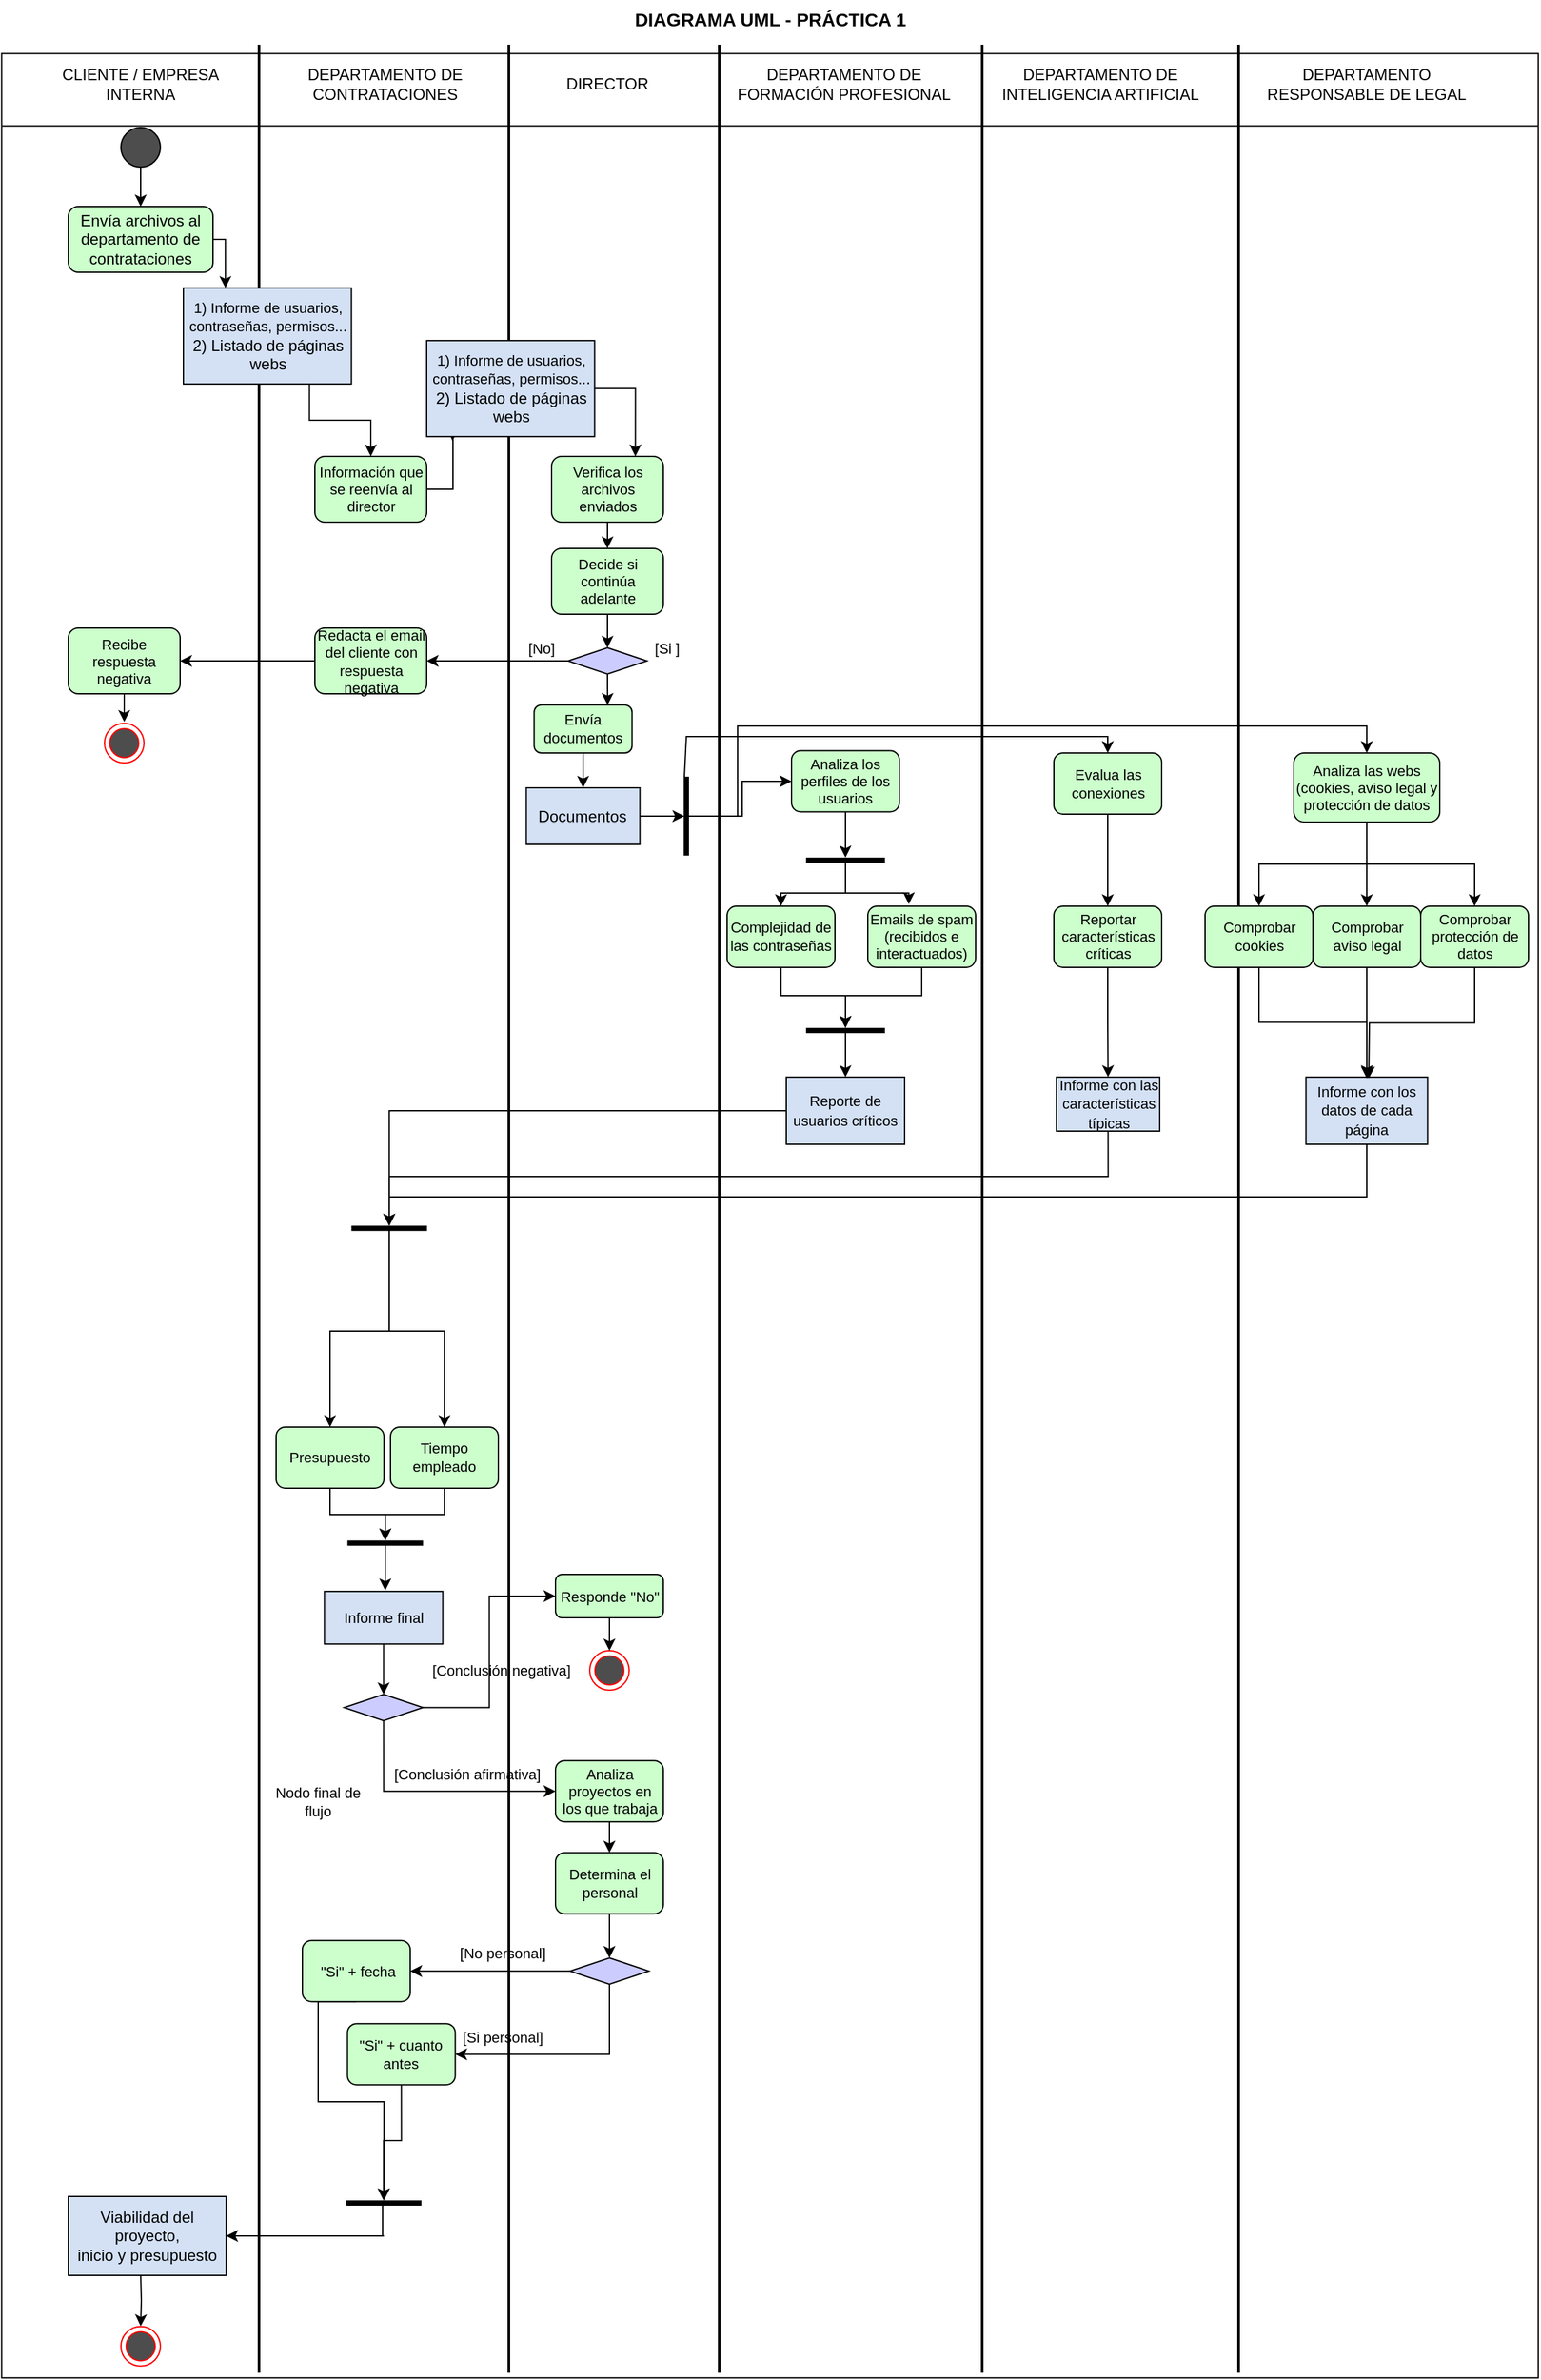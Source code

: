 <mxfile version="16.6.4" type="device"><diagram id="xb6UGfidG5bnT8unukhz" name="Página-1"><mxGraphModel dx="1438" dy="736" grid="1" gridSize="10" guides="1" tooltips="1" connect="1" arrows="1" fold="1" page="1" pageScale="1" pageWidth="1169" pageHeight="827" math="0" shadow="0"><root><mxCell id="0"/><mxCell id="1" parent="0"/><mxCell id="LNrgfIDkdeKthuRAHoN1-2" value="" style="swimlane;horizontal=0;rotation=90;startSize=55;" parent="1" vertex="1"><mxGeometry x="-299" y="360" width="1767.16" height="1168.62" as="geometry"><mxRectangle x="1115" y="85.0" width="50" height="40" as="alternateBounds"/></mxGeometry></mxCell><mxCell id="LNrgfIDkdeKthuRAHoN1-3" value="CLIENTE / EMPRESA INTERNA" style="text;html=1;strokeColor=none;fillColor=none;align=center;verticalAlign=middle;whiteSpace=wrap;rounded=0;" parent="LNrgfIDkdeKthuRAHoN1-2" vertex="1"><mxGeometry x="335" y="-291.37" width="140" height="30" as="geometry"/></mxCell><mxCell id="LNrgfIDkdeKthuRAHoN1-4" value="DIRECTOR" style="text;html=1;strokeColor=none;fillColor=none;align=center;verticalAlign=middle;whiteSpace=wrap;rounded=0;" parent="LNrgfIDkdeKthuRAHoN1-2" vertex="1"><mxGeometry x="730" y="-291.37" width="60" height="30" as="geometry"/></mxCell><mxCell id="LNrgfIDkdeKthuRAHoN1-5" value="DEPARTAMENTO DE CONTRATACIONES" style="text;html=1;strokeColor=none;fillColor=none;align=center;verticalAlign=middle;whiteSpace=wrap;rounded=0;" parent="LNrgfIDkdeKthuRAHoN1-2" vertex="1"><mxGeometry x="521" y="-291.37" width="140" height="30" as="geometry"/></mxCell><mxCell id="LNrgfIDkdeKthuRAHoN1-6" value="DEPARTAMENTO DE FORMACIÓN PROFESIONAL" style="text;html=1;strokeColor=none;fillColor=none;align=center;verticalAlign=middle;whiteSpace=wrap;rounded=0;" parent="LNrgfIDkdeKthuRAHoN1-2" vertex="1"><mxGeometry x="850" y="-291.37" width="180" height="30" as="geometry"/></mxCell><mxCell id="LNrgfIDkdeKthuRAHoN1-7" value="DEPARTAMENTO RESPONSABLE DE LEGAL" style="text;html=1;strokeColor=none;fillColor=none;align=center;verticalAlign=middle;whiteSpace=wrap;rounded=0;" parent="LNrgfIDkdeKthuRAHoN1-2" vertex="1"><mxGeometry x="1260" y="-291.37" width="155" height="30" as="geometry"/></mxCell><mxCell id="LNrgfIDkdeKthuRAHoN1-9" value="DEPARTAMENTO DE INTELIGENCIA ARTIFICIAL" style="text;html=1;strokeColor=none;fillColor=none;align=center;verticalAlign=middle;whiteSpace=wrap;rounded=0;" parent="LNrgfIDkdeKthuRAHoN1-2" vertex="1"><mxGeometry x="1050" y="-291.37" width="170" height="30" as="geometry"/></mxCell><mxCell id="LNrgfIDkdeKthuRAHoN1-11" value="" style="line;strokeWidth=2;direction=south;html=1;fontSize=14;" parent="LNrgfIDkdeKthuRAHoN1-2" vertex="1"><mxGeometry x="490" y="-306" width="10" height="1770" as="geometry"/></mxCell><mxCell id="LNrgfIDkdeKthuRAHoN1-12" value="" style="line;strokeWidth=2;direction=south;html=1;fontSize=14;" parent="LNrgfIDkdeKthuRAHoN1-2" vertex="1"><mxGeometry x="680" y="-306" width="10" height="1770" as="geometry"/></mxCell><mxCell id="LNrgfIDkdeKthuRAHoN1-13" value="" style="line;strokeWidth=2;direction=south;html=1;fontSize=14;" parent="LNrgfIDkdeKthuRAHoN1-2" vertex="1"><mxGeometry x="840" y="-306" width="10" height="1770" as="geometry"/></mxCell><mxCell id="LNrgfIDkdeKthuRAHoN1-24" value="" style="line;strokeWidth=2;direction=south;html=1;fontSize=14;" parent="LNrgfIDkdeKthuRAHoN1-2" vertex="1"><mxGeometry x="1040" y="-306" width="10" height="1770" as="geometry"/></mxCell><mxCell id="LNrgfIDkdeKthuRAHoN1-25" value="" style="line;strokeWidth=2;direction=south;html=1;fontSize=14;" parent="LNrgfIDkdeKthuRAHoN1-2" vertex="1"><mxGeometry x="1235" y="-306" width="10" height="1770" as="geometry"/></mxCell><mxCell id="LNrgfIDkdeKthuRAHoN1-30" style="edgeStyle=orthogonalEdgeStyle;rounded=0;orthogonalLoop=1;jettySize=auto;html=1;exitX=0.5;exitY=1;exitDx=0;exitDy=0;exitPerimeter=0;entryX=0.5;entryY=0;entryDx=0;entryDy=0;fontSize=12;" parent="LNrgfIDkdeKthuRAHoN1-2" source="LNrgfIDkdeKthuRAHoN1-26" target="LNrgfIDkdeKthuRAHoN1-29" edge="1"><mxGeometry relative="1" as="geometry"/></mxCell><mxCell id="LNrgfIDkdeKthuRAHoN1-26" value="" style="points=[[0.145,0.145,0],[0.5,0,0],[0.855,0.145,0],[1,0.5,0],[0.855,0.855,0],[0.5,1,0],[0.145,0.855,0],[0,0.5,0]];shape=mxgraph.bpmn.event;html=1;verticalLabelPosition=bottom;labelBackgroundColor=#ffffff;verticalAlign=top;align=center;perimeter=ellipsePerimeter;outlineConnect=0;aspect=fixed;outline=standard;symbol=general;fontSize=14;fillColor=#4D4D4D;" parent="LNrgfIDkdeKthuRAHoN1-2" vertex="1"><mxGeometry x="390" y="-243" width="30" height="30" as="geometry"/></mxCell><mxCell id="QcjA6_4MLbHQYwbwx0aK-9" style="edgeStyle=orthogonalEdgeStyle;rounded=0;orthogonalLoop=1;jettySize=auto;html=1;exitX=1;exitY=0.5;exitDx=0;exitDy=0;entryX=0.25;entryY=0;entryDx=0;entryDy=0;" parent="LNrgfIDkdeKthuRAHoN1-2" source="LNrgfIDkdeKthuRAHoN1-29" target="QcjA6_4MLbHQYwbwx0aK-8" edge="1"><mxGeometry relative="1" as="geometry"/></mxCell><mxCell id="LNrgfIDkdeKthuRAHoN1-29" value="Envía archivos al departamento de contrataciones" style="rounded=1;whiteSpace=wrap;html=1;fontSize=12;fillColor=#CCFFCC;" parent="LNrgfIDkdeKthuRAHoN1-2" vertex="1"><mxGeometry x="350" y="-183" width="110" height="50" as="geometry"/></mxCell><mxCell id="QcjA6_4MLbHQYwbwx0aK-13" style="edgeStyle=orthogonalEdgeStyle;rounded=0;orthogonalLoop=1;jettySize=auto;html=1;exitX=1;exitY=0.5;exitDx=0;exitDy=0;entryX=0.153;entryY=1.045;entryDx=0;entryDy=0;entryPerimeter=0;" parent="LNrgfIDkdeKthuRAHoN1-2" source="LNrgfIDkdeKthuRAHoN1-41" target="QcjA6_4MLbHQYwbwx0aK-12" edge="1"><mxGeometry relative="1" as="geometry"/></mxCell><mxCell id="LNrgfIDkdeKthuRAHoN1-41" value="Información que se reenvía al director" style="rounded=1;whiteSpace=wrap;html=1;fontSize=11;fillColor=#CCFFCC;" parent="LNrgfIDkdeKthuRAHoN1-2" vertex="1"><mxGeometry x="537.5" y="7" width="85" height="50" as="geometry"/></mxCell><mxCell id="LNrgfIDkdeKthuRAHoN1-46" style="edgeStyle=orthogonalEdgeStyle;rounded=0;orthogonalLoop=1;jettySize=auto;html=1;exitX=0.5;exitY=1;exitDx=0;exitDy=0;entryX=0.5;entryY=0;entryDx=0;entryDy=0;fontSize=11;" parent="LNrgfIDkdeKthuRAHoN1-2" source="LNrgfIDkdeKthuRAHoN1-43" target="LNrgfIDkdeKthuRAHoN1-44" edge="1"><mxGeometry relative="1" as="geometry"/></mxCell><mxCell id="LNrgfIDkdeKthuRAHoN1-43" value="Verifica los archivos enviados" style="rounded=1;whiteSpace=wrap;html=1;fontSize=11;fillColor=#CCFFCC;" parent="LNrgfIDkdeKthuRAHoN1-2" vertex="1"><mxGeometry x="717.5" y="7" width="85" height="50" as="geometry"/></mxCell><mxCell id="LNrgfIDkdeKthuRAHoN1-48" style="edgeStyle=orthogonalEdgeStyle;rounded=0;orthogonalLoop=1;jettySize=auto;html=1;exitX=0.5;exitY=1;exitDx=0;exitDy=0;entryX=0.5;entryY=0;entryDx=0;entryDy=0;fontSize=11;" parent="LNrgfIDkdeKthuRAHoN1-2" source="LNrgfIDkdeKthuRAHoN1-44" target="LNrgfIDkdeKthuRAHoN1-47" edge="1"><mxGeometry relative="1" as="geometry"/></mxCell><mxCell id="LNrgfIDkdeKthuRAHoN1-44" value="Decide si continúa adelante" style="rounded=1;whiteSpace=wrap;html=1;fontSize=11;fillColor=#CCFFCC;" parent="LNrgfIDkdeKthuRAHoN1-2" vertex="1"><mxGeometry x="717.5" y="77" width="85" height="50" as="geometry"/></mxCell><mxCell id="LNrgfIDkdeKthuRAHoN1-50" style="edgeStyle=orthogonalEdgeStyle;rounded=0;orthogonalLoop=1;jettySize=auto;html=1;exitX=0;exitY=0.5;exitDx=0;exitDy=0;entryX=1;entryY=0.5;entryDx=0;entryDy=0;fontSize=11;" parent="LNrgfIDkdeKthuRAHoN1-2" source="LNrgfIDkdeKthuRAHoN1-47" target="LNrgfIDkdeKthuRAHoN1-49" edge="1"><mxGeometry relative="1" as="geometry"/></mxCell><mxCell id="QcjA6_4MLbHQYwbwx0aK-32" style="edgeStyle=orthogonalEdgeStyle;rounded=0;orthogonalLoop=1;jettySize=auto;html=1;exitX=0.5;exitY=1;exitDx=0;exitDy=0;entryX=0.75;entryY=0;entryDx=0;entryDy=0;" parent="LNrgfIDkdeKthuRAHoN1-2" source="LNrgfIDkdeKthuRAHoN1-47" target="LNrgfIDkdeKthuRAHoN1-55" edge="1"><mxGeometry relative="1" as="geometry"/></mxCell><mxCell id="LNrgfIDkdeKthuRAHoN1-47" value="" style="rhombus;whiteSpace=wrap;html=1;fontSize=11;fillColor=#CCCCFF;" parent="LNrgfIDkdeKthuRAHoN1-2" vertex="1"><mxGeometry x="730" y="152.5" width="60" height="20" as="geometry"/></mxCell><mxCell id="QcjA6_4MLbHQYwbwx0aK-2" style="edgeStyle=orthogonalEdgeStyle;rounded=0;orthogonalLoop=1;jettySize=auto;html=1;exitX=0;exitY=0.5;exitDx=0;exitDy=0;entryX=1;entryY=0.5;entryDx=0;entryDy=0;" parent="LNrgfIDkdeKthuRAHoN1-2" source="LNrgfIDkdeKthuRAHoN1-49" target="QcjA6_4MLbHQYwbwx0aK-1" edge="1"><mxGeometry relative="1" as="geometry"/></mxCell><mxCell id="LNrgfIDkdeKthuRAHoN1-49" value="Redacta el email del cliente con respuesta negativa" style="rounded=1;whiteSpace=wrap;html=1;fontSize=11;fillColor=#CCFFCC;" parent="LNrgfIDkdeKthuRAHoN1-2" vertex="1"><mxGeometry x="537.5" y="137.5" width="85" height="50" as="geometry"/></mxCell><mxCell id="LNrgfIDkdeKthuRAHoN1-51" value="[No]" style="text;html=1;strokeColor=none;fillColor=none;align=center;verticalAlign=middle;whiteSpace=wrap;rounded=0;fontSize=11;" parent="LNrgfIDkdeKthuRAHoN1-2" vertex="1"><mxGeometry x="680" y="137.5" width="60" height="30" as="geometry"/></mxCell><mxCell id="QcjA6_4MLbHQYwbwx0aK-17" style="edgeStyle=orthogonalEdgeStyle;rounded=0;orthogonalLoop=1;jettySize=auto;html=1;exitX=0.5;exitY=1;exitDx=0;exitDy=0;entryX=0.5;entryY=0;entryDx=0;entryDy=0;" parent="LNrgfIDkdeKthuRAHoN1-2" source="LNrgfIDkdeKthuRAHoN1-55" target="QcjA6_4MLbHQYwbwx0aK-15" edge="1"><mxGeometry relative="1" as="geometry"/></mxCell><mxCell id="LNrgfIDkdeKthuRAHoN1-55" value="Envía documentos" style="rounded=1;whiteSpace=wrap;html=1;fontSize=11;fillColor=#CCFFCC;" parent="LNrgfIDkdeKthuRAHoN1-2" vertex="1"><mxGeometry x="704.22" y="196" width="74.5" height="36.5" as="geometry"/></mxCell><mxCell id="LNrgfIDkdeKthuRAHoN1-57" value="[Si ]" style="text;html=1;align=center;verticalAlign=middle;resizable=0;points=[];autosize=1;strokeColor=none;fillColor=none;fontSize=11;" parent="LNrgfIDkdeKthuRAHoN1-2" vertex="1"><mxGeometry x="790" y="142.5" width="30" height="20" as="geometry"/></mxCell><mxCell id="QcjA6_4MLbHQYwbwx0aK-34" style="edgeStyle=orthogonalEdgeStyle;rounded=0;orthogonalLoop=1;jettySize=auto;html=1;entryX=0;entryY=0.5;entryDx=0;entryDy=0;" parent="LNrgfIDkdeKthuRAHoN1-2" source="LNrgfIDkdeKthuRAHoN1-58" target="LNrgfIDkdeKthuRAHoN1-60" edge="1"><mxGeometry relative="1" as="geometry"/></mxCell><mxCell id="QcjA6_4MLbHQYwbwx0aK-35" style="edgeStyle=elbowEdgeStyle;rounded=0;orthogonalLoop=1;jettySize=auto;html=1;entryX=0.5;entryY=0;entryDx=0;entryDy=0;" parent="LNrgfIDkdeKthuRAHoN1-2" source="LNrgfIDkdeKthuRAHoN1-58" target="LNrgfIDkdeKthuRAHoN1-83" edge="1"><mxGeometry relative="1" as="geometry"><Array as="points"><mxPoint x="1019" y="220"/><mxPoint x="859" y="250"/></Array></mxGeometry></mxCell><mxCell id="QcjA6_4MLbHQYwbwx0aK-36" style="edgeStyle=orthogonalEdgeStyle;rounded=0;orthogonalLoop=1;jettySize=auto;html=1;entryX=0.5;entryY=0;entryDx=0;entryDy=0;" parent="LNrgfIDkdeKthuRAHoN1-2" source="LNrgfIDkdeKthuRAHoN1-58" target="LNrgfIDkdeKthuRAHoN1-76" edge="1"><mxGeometry relative="1" as="geometry"><Array as="points"><mxPoint x="859" y="280"/><mxPoint x="859" y="212"/><mxPoint x="1338" y="212"/></Array></mxGeometry></mxCell><mxCell id="LNrgfIDkdeKthuRAHoN1-58" value="" style="line;strokeWidth=4;html=1;perimeter=backbonePerimeter;points=[];outlineConnect=0;fontSize=12;fillColor=#CCFFCC;rotation=90;" parent="LNrgfIDkdeKthuRAHoN1-2" vertex="1"><mxGeometry x="790" y="275.5" width="60" height="10" as="geometry"/></mxCell><mxCell id="LNrgfIDkdeKthuRAHoN1-63" style="edgeStyle=orthogonalEdgeStyle;rounded=0;orthogonalLoop=1;jettySize=auto;html=1;exitX=0.5;exitY=1;exitDx=0;exitDy=0;fontSize=11;" parent="LNrgfIDkdeKthuRAHoN1-2" source="LNrgfIDkdeKthuRAHoN1-60" target="LNrgfIDkdeKthuRAHoN1-62" edge="1"><mxGeometry relative="1" as="geometry"/></mxCell><mxCell id="LNrgfIDkdeKthuRAHoN1-60" value="Analiza los perfiles de los usuarios" style="rounded=1;whiteSpace=wrap;html=1;fontSize=11;fillColor=#CCFFCC;" parent="LNrgfIDkdeKthuRAHoN1-2" vertex="1"><mxGeometry x="900" y="230.75" width="82" height="46.5" as="geometry"/></mxCell><mxCell id="LNrgfIDkdeKthuRAHoN1-67" style="edgeStyle=orthogonalEdgeStyle;rounded=0;orthogonalLoop=1;jettySize=auto;html=1;entryX=0.5;entryY=0;entryDx=0;entryDy=0;fontSize=11;" parent="LNrgfIDkdeKthuRAHoN1-2" source="LNrgfIDkdeKthuRAHoN1-62" target="LNrgfIDkdeKthuRAHoN1-66" edge="1"><mxGeometry relative="1" as="geometry"/></mxCell><mxCell id="LNrgfIDkdeKthuRAHoN1-69" style="edgeStyle=orthogonalEdgeStyle;rounded=0;orthogonalLoop=1;jettySize=auto;html=1;entryX=0.38;entryY=-0.034;entryDx=0;entryDy=0;entryPerimeter=0;fontSize=11;" parent="LNrgfIDkdeKthuRAHoN1-2" source="LNrgfIDkdeKthuRAHoN1-62" target="LNrgfIDkdeKthuRAHoN1-65" edge="1"><mxGeometry relative="1" as="geometry"/></mxCell><mxCell id="LNrgfIDkdeKthuRAHoN1-62" value="" style="line;strokeWidth=4;html=1;perimeter=backbonePerimeter;points=[];outlineConnect=0;fontSize=12;fillColor=#CCFFCC;" parent="LNrgfIDkdeKthuRAHoN1-2" vertex="1"><mxGeometry x="911" y="309" width="60" height="10" as="geometry"/></mxCell><mxCell id="LNrgfIDkdeKthuRAHoN1-71" style="edgeStyle=orthogonalEdgeStyle;rounded=0;orthogonalLoop=1;jettySize=auto;html=1;exitX=0.5;exitY=1;exitDx=0;exitDy=0;fontSize=11;" parent="LNrgfIDkdeKthuRAHoN1-2" source="LNrgfIDkdeKthuRAHoN1-66" target="LNrgfIDkdeKthuRAHoN1-70" edge="1"><mxGeometry relative="1" as="geometry"/></mxCell><mxCell id="LNrgfIDkdeKthuRAHoN1-66" value="Complejidad de las contraseñas" style="rounded=1;whiteSpace=wrap;html=1;fontSize=11;fillColor=#CCFFCC;" parent="LNrgfIDkdeKthuRAHoN1-2" vertex="1"><mxGeometry x="851" y="349" width="82" height="46.5" as="geometry"/></mxCell><mxCell id="LNrgfIDkdeKthuRAHoN1-73" style="edgeStyle=orthogonalEdgeStyle;rounded=0;orthogonalLoop=1;jettySize=auto;html=1;exitX=0.5;exitY=1;exitDx=0;exitDy=0;fontSize=11;" parent="LNrgfIDkdeKthuRAHoN1-2" source="LNrgfIDkdeKthuRAHoN1-65" target="LNrgfIDkdeKthuRAHoN1-70" edge="1"><mxGeometry relative="1" as="geometry"/></mxCell><mxCell id="LNrgfIDkdeKthuRAHoN1-65" value="Emails de spam (recibidos e interactuados)" style="rounded=1;whiteSpace=wrap;html=1;fontSize=11;fillColor=#CCFFCC;" parent="LNrgfIDkdeKthuRAHoN1-2" vertex="1"><mxGeometry x="958" y="349" width="82" height="46.5" as="geometry"/></mxCell><mxCell id="QcjA6_4MLbHQYwbwx0aK-26" style="edgeStyle=orthogonalEdgeStyle;rounded=0;orthogonalLoop=1;jettySize=auto;html=1;" parent="LNrgfIDkdeKthuRAHoN1-2" source="LNrgfIDkdeKthuRAHoN1-70" target="QcjA6_4MLbHQYwbwx0aK-20" edge="1"><mxGeometry relative="1" as="geometry"/></mxCell><mxCell id="LNrgfIDkdeKthuRAHoN1-70" value="" style="line;strokeWidth=4;html=1;perimeter=backbonePerimeter;points=[];outlineConnect=0;fontSize=12;fillColor=#CCFFCC;" parent="LNrgfIDkdeKthuRAHoN1-2" vertex="1"><mxGeometry x="911" y="438.5" width="60" height="10" as="geometry"/></mxCell><mxCell id="QcjA6_4MLbHQYwbwx0aK-51" style="edgeStyle=orthogonalEdgeStyle;rounded=0;orthogonalLoop=1;jettySize=auto;html=1;exitX=0.5;exitY=1;exitDx=0;exitDy=0;entryX=0.5;entryY=0;entryDx=0;entryDy=0;" parent="LNrgfIDkdeKthuRAHoN1-2" source="LNrgfIDkdeKthuRAHoN1-76" target="QcjA6_4MLbHQYwbwx0aK-49" edge="1"><mxGeometry relative="1" as="geometry"/></mxCell><mxCell id="QcjA6_4MLbHQYwbwx0aK-52" style="edgeStyle=orthogonalEdgeStyle;rounded=0;orthogonalLoop=1;jettySize=auto;html=1;entryX=0.5;entryY=0;entryDx=0;entryDy=0;" parent="LNrgfIDkdeKthuRAHoN1-2" source="LNrgfIDkdeKthuRAHoN1-76" target="QcjA6_4MLbHQYwbwx0aK-48" edge="1"><mxGeometry relative="1" as="geometry"/></mxCell><mxCell id="QcjA6_4MLbHQYwbwx0aK-53" style="edgeStyle=orthogonalEdgeStyle;rounded=0;orthogonalLoop=1;jettySize=auto;html=1;entryX=0.5;entryY=0;entryDx=0;entryDy=0;" parent="LNrgfIDkdeKthuRAHoN1-2" source="LNrgfIDkdeKthuRAHoN1-76" target="QcjA6_4MLbHQYwbwx0aK-50" edge="1"><mxGeometry relative="1" as="geometry"/></mxCell><mxCell id="LNrgfIDkdeKthuRAHoN1-76" value="Analiza las webs (cookies, aviso legal y protección de datos" style="rounded=1;whiteSpace=wrap;html=1;fontSize=11;fillColor=#CCFFCC;" parent="LNrgfIDkdeKthuRAHoN1-2" vertex="1"><mxGeometry x="1282" y="232.5" width="111" height="52.5" as="geometry"/></mxCell><mxCell id="QcjA6_4MLbHQYwbwx0aK-46" style="edgeStyle=orthogonalEdgeStyle;rounded=0;orthogonalLoop=1;jettySize=auto;html=1;exitX=0.5;exitY=1;exitDx=0;exitDy=0;" parent="LNrgfIDkdeKthuRAHoN1-2" source="LNrgfIDkdeKthuRAHoN1-83" target="QcjA6_4MLbHQYwbwx0aK-43" edge="1"><mxGeometry relative="1" as="geometry"/></mxCell><mxCell id="LNrgfIDkdeKthuRAHoN1-83" value="Evalua las conexiones" style="rounded=1;whiteSpace=wrap;html=1;fontSize=11;fillColor=#CCFFCC;" parent="LNrgfIDkdeKthuRAHoN1-2" vertex="1"><mxGeometry x="1099.5" y="232.5" width="82" height="46.5" as="geometry"/></mxCell><mxCell id="LNrgfIDkdeKthuRAHoN1-181" style="edgeStyle=orthogonalEdgeStyle;rounded=0;orthogonalLoop=1;jettySize=auto;html=1;entryX=0.5;entryY=0;entryDx=0;entryDy=0;fontSize=11;" parent="LNrgfIDkdeKthuRAHoN1-2" source="LNrgfIDkdeKthuRAHoN1-86" target="LNrgfIDkdeKthuRAHoN1-164" edge="1"><mxGeometry relative="1" as="geometry"/></mxCell><mxCell id="LNrgfIDkdeKthuRAHoN1-182" style="edgeStyle=orthogonalEdgeStyle;rounded=0;orthogonalLoop=1;jettySize=auto;html=1;entryX=0.5;entryY=0;entryDx=0;entryDy=0;fontSize=11;" parent="LNrgfIDkdeKthuRAHoN1-2" source="LNrgfIDkdeKthuRAHoN1-86" target="LNrgfIDkdeKthuRAHoN1-165" edge="1"><mxGeometry relative="1" as="geometry"/></mxCell><mxCell id="LNrgfIDkdeKthuRAHoN1-86" value="" style="line;strokeWidth=4;html=1;perimeter=backbonePerimeter;points=[];outlineConnect=0;fontSize=12;fillColor=#CCFFCC;" parent="LNrgfIDkdeKthuRAHoN1-2" vertex="1"><mxGeometry x="565.25" y="588.93" width="57.5" height="10" as="geometry"/></mxCell><mxCell id="LNrgfIDkdeKthuRAHoN1-174" style="edgeStyle=orthogonalEdgeStyle;rounded=0;orthogonalLoop=1;jettySize=auto;html=1;exitX=0.5;exitY=1;exitDx=0;exitDy=0;entryX=0.5;entryY=0;entryDx=0;entryDy=0;fontSize=11;" parent="LNrgfIDkdeKthuRAHoN1-2" source="QcjA6_4MLbHQYwbwx0aK-29" target="LNrgfIDkdeKthuRAHoN1-173" edge="1"><mxGeometry relative="1" as="geometry"><mxPoint x="591.0" y="915.75" as="sourcePoint"/></mxGeometry></mxCell><mxCell id="LNrgfIDkdeKthuRAHoN1-169" style="edgeStyle=orthogonalEdgeStyle;rounded=0;orthogonalLoop=1;jettySize=auto;html=1;exitX=0.5;exitY=1;exitDx=0;exitDy=0;fontSize=11;" parent="LNrgfIDkdeKthuRAHoN1-2" source="LNrgfIDkdeKthuRAHoN1-164" target="LNrgfIDkdeKthuRAHoN1-168" edge="1"><mxGeometry relative="1" as="geometry"/></mxCell><mxCell id="LNrgfIDkdeKthuRAHoN1-164" value="Presupuesto" style="rounded=1;whiteSpace=wrap;html=1;fontSize=11;fillColor=#CCFFCC;" parent="LNrgfIDkdeKthuRAHoN1-2" vertex="1"><mxGeometry x="508" y="745" width="82" height="46.5" as="geometry"/></mxCell><mxCell id="LNrgfIDkdeKthuRAHoN1-171" style="edgeStyle=orthogonalEdgeStyle;rounded=0;orthogonalLoop=1;jettySize=auto;html=1;exitX=0.5;exitY=1;exitDx=0;exitDy=0;fontSize=11;" parent="LNrgfIDkdeKthuRAHoN1-2" source="LNrgfIDkdeKthuRAHoN1-165" target="LNrgfIDkdeKthuRAHoN1-168" edge="1"><mxGeometry relative="1" as="geometry"/></mxCell><mxCell id="LNrgfIDkdeKthuRAHoN1-165" value="Tiempo empleado" style="rounded=1;whiteSpace=wrap;html=1;fontSize=11;fillColor=#CCFFCC;" parent="LNrgfIDkdeKthuRAHoN1-2" vertex="1"><mxGeometry x="595" y="745" width="82" height="46.5" as="geometry"/></mxCell><mxCell id="LNrgfIDkdeKthuRAHoN1-172" style="edgeStyle=orthogonalEdgeStyle;rounded=0;orthogonalLoop=1;jettySize=auto;html=1;entryX=0.5;entryY=0;entryDx=0;entryDy=0;fontSize=11;" parent="LNrgfIDkdeKthuRAHoN1-2" source="LNrgfIDkdeKthuRAHoN1-168" edge="1"><mxGeometry relative="1" as="geometry"><mxPoint x="591.0" y="869.25" as="targetPoint"/></mxGeometry></mxCell><mxCell id="LNrgfIDkdeKthuRAHoN1-168" value="" style="line;strokeWidth=4;html=1;perimeter=backbonePerimeter;points=[];outlineConnect=0;fontSize=12;fillColor=#CCFFCC;" parent="LNrgfIDkdeKthuRAHoN1-2" vertex="1"><mxGeometry x="562.25" y="828.25" width="57.5" height="10" as="geometry"/></mxCell><mxCell id="LNrgfIDkdeKthuRAHoN1-193" style="edgeStyle=orthogonalEdgeStyle;rounded=0;orthogonalLoop=1;jettySize=auto;html=1;exitX=0.5;exitY=1;exitDx=0;exitDy=0;entryX=0;entryY=0.5;entryDx=0;entryDy=0;fontSize=11;" parent="LNrgfIDkdeKthuRAHoN1-2" source="LNrgfIDkdeKthuRAHoN1-173" target="LNrgfIDkdeKthuRAHoN1-189" edge="1"><mxGeometry relative="1" as="geometry"/></mxCell><mxCell id="LNrgfIDkdeKthuRAHoN1-207" style="edgeStyle=orthogonalEdgeStyle;rounded=0;orthogonalLoop=1;jettySize=auto;html=1;exitX=1;exitY=0.5;exitDx=0;exitDy=0;entryX=0;entryY=0.5;entryDx=0;entryDy=0;fontSize=11;" parent="LNrgfIDkdeKthuRAHoN1-2" source="LNrgfIDkdeKthuRAHoN1-173" target="LNrgfIDkdeKthuRAHoN1-206" edge="1"><mxGeometry relative="1" as="geometry"/></mxCell><mxCell id="LNrgfIDkdeKthuRAHoN1-173" value="" style="rhombus;whiteSpace=wrap;html=1;fontSize=11;fillColor=#CCCCFF;" parent="LNrgfIDkdeKthuRAHoN1-2" vertex="1"><mxGeometry x="559.75" y="948.25" width="60" height="20" as="geometry"/></mxCell><mxCell id="LNrgfIDkdeKthuRAHoN1-177" value="[Conclusión negativa]" style="text;html=1;align=center;verticalAlign=middle;resizable=0;points=[];autosize=1;strokeColor=none;fillColor=none;fontSize=11;" parent="LNrgfIDkdeKthuRAHoN1-2" vertex="1"><mxGeometry x="618.5" y="920" width="120" height="20" as="geometry"/></mxCell><mxCell id="LNrgfIDkdeKthuRAHoN1-197" style="edgeStyle=orthogonalEdgeStyle;rounded=0;orthogonalLoop=1;jettySize=auto;html=1;exitX=0.5;exitY=1;exitDx=0;exitDy=0;entryX=0.5;entryY=0;entryDx=0;entryDy=0;fontSize=11;" parent="LNrgfIDkdeKthuRAHoN1-2" source="LNrgfIDkdeKthuRAHoN1-189" target="LNrgfIDkdeKthuRAHoN1-192" edge="1"><mxGeometry relative="1" as="geometry"/></mxCell><mxCell id="LNrgfIDkdeKthuRAHoN1-189" value="Analiza proyectos en los que trabaja" style="rounded=1;whiteSpace=wrap;html=1;fontSize=11;fillColor=#CCFFCC;" parent="LNrgfIDkdeKthuRAHoN1-2" vertex="1"><mxGeometry x="720.5" y="998.62" width="82" height="46.5" as="geometry"/></mxCell><mxCell id="LNrgfIDkdeKthuRAHoN1-202" style="edgeStyle=orthogonalEdgeStyle;rounded=0;orthogonalLoop=1;jettySize=auto;html=1;exitX=0.5;exitY=1;exitDx=0;exitDy=0;entryX=0.5;entryY=0;entryDx=0;entryDy=0;fontSize=11;" parent="LNrgfIDkdeKthuRAHoN1-2" source="LNrgfIDkdeKthuRAHoN1-192" target="LNrgfIDkdeKthuRAHoN1-198" edge="1"><mxGeometry relative="1" as="geometry"/></mxCell><mxCell id="LNrgfIDkdeKthuRAHoN1-192" value="Determina el personal" style="rounded=1;whiteSpace=wrap;html=1;fontSize=11;fillColor=#CCFFCC;" parent="LNrgfIDkdeKthuRAHoN1-2" vertex="1"><mxGeometry x="720.5" y="1068.62" width="82" height="46.5" as="geometry"/></mxCell><mxCell id="LNrgfIDkdeKthuRAHoN1-195" value="[Conclusión afirmativa]" style="text;html=1;align=center;verticalAlign=middle;resizable=0;points=[];autosize=1;strokeColor=none;fillColor=none;fontSize=11;" parent="LNrgfIDkdeKthuRAHoN1-2" vertex="1"><mxGeometry x="587.5" y="998.62" width="130" height="20" as="geometry"/></mxCell><mxCell id="LNrgfIDkdeKthuRAHoN1-200" style="edgeStyle=orthogonalEdgeStyle;rounded=0;orthogonalLoop=1;jettySize=auto;html=1;exitX=0;exitY=0.5;exitDx=0;exitDy=0;entryX=1;entryY=0.5;entryDx=0;entryDy=0;fontSize=11;" parent="LNrgfIDkdeKthuRAHoN1-2" source="LNrgfIDkdeKthuRAHoN1-198" target="LNrgfIDkdeKthuRAHoN1-199" edge="1"><mxGeometry relative="1" as="geometry"/></mxCell><mxCell id="LNrgfIDkdeKthuRAHoN1-204" style="edgeStyle=orthogonalEdgeStyle;rounded=0;orthogonalLoop=1;jettySize=auto;html=1;exitX=0.5;exitY=1;exitDx=0;exitDy=0;entryX=1;entryY=0.5;entryDx=0;entryDy=0;fontSize=11;" parent="LNrgfIDkdeKthuRAHoN1-2" source="LNrgfIDkdeKthuRAHoN1-198" target="LNrgfIDkdeKthuRAHoN1-203" edge="1"><mxGeometry relative="1" as="geometry"/></mxCell><mxCell id="LNrgfIDkdeKthuRAHoN1-198" value="" style="rhombus;whiteSpace=wrap;html=1;fontSize=11;fillColor=#CCCCFF;" parent="LNrgfIDkdeKthuRAHoN1-2" vertex="1"><mxGeometry x="731.5" y="1148.62" width="60" height="20" as="geometry"/></mxCell><mxCell id="LNrgfIDkdeKthuRAHoN1-212" style="edgeStyle=orthogonalEdgeStyle;rounded=0;orthogonalLoop=1;jettySize=auto;html=1;exitX=0.5;exitY=1;exitDx=0;exitDy=0;fontSize=11;" parent="LNrgfIDkdeKthuRAHoN1-2" source="LNrgfIDkdeKthuRAHoN1-199" target="LNrgfIDkdeKthuRAHoN1-211" edge="1"><mxGeometry relative="1" as="geometry"><Array as="points"><mxPoint x="540" y="1182"/><mxPoint x="540" y="1258"/><mxPoint x="590" y="1258"/></Array></mxGeometry></mxCell><mxCell id="LNrgfIDkdeKthuRAHoN1-199" value="&amp;nbsp;&quot;Si&quot; + fecha" style="rounded=1;whiteSpace=wrap;html=1;fontSize=11;fillColor=#CCFFCC;" parent="LNrgfIDkdeKthuRAHoN1-2" vertex="1"><mxGeometry x="528" y="1135.37" width="82" height="46.5" as="geometry"/></mxCell><mxCell id="LNrgfIDkdeKthuRAHoN1-201" value="[No personal]" style="text;html=1;align=center;verticalAlign=middle;resizable=0;points=[];autosize=1;strokeColor=none;fillColor=none;fontSize=11;" parent="LNrgfIDkdeKthuRAHoN1-2" vertex="1"><mxGeometry x="640" y="1135.37" width="80" height="20" as="geometry"/></mxCell><mxCell id="LNrgfIDkdeKthuRAHoN1-213" style="edgeStyle=orthogonalEdgeStyle;rounded=0;orthogonalLoop=1;jettySize=auto;html=1;exitX=0.5;exitY=1;exitDx=0;exitDy=0;fontSize=11;" parent="LNrgfIDkdeKthuRAHoN1-2" source="LNrgfIDkdeKthuRAHoN1-203" target="LNrgfIDkdeKthuRAHoN1-211" edge="1"><mxGeometry relative="1" as="geometry"/></mxCell><mxCell id="LNrgfIDkdeKthuRAHoN1-203" value="&quot;Si&quot; + cuanto antes" style="rounded=1;whiteSpace=wrap;html=1;fontSize=11;fillColor=#CCFFCC;" parent="LNrgfIDkdeKthuRAHoN1-2" vertex="1"><mxGeometry x="562.25" y="1198.62" width="82" height="46.5" as="geometry"/></mxCell><mxCell id="LNrgfIDkdeKthuRAHoN1-205" value="[Si personal]" style="text;html=1;align=center;verticalAlign=middle;resizable=0;points=[];autosize=1;strokeColor=none;fillColor=none;fontSize=11;" parent="LNrgfIDkdeKthuRAHoN1-2" vertex="1"><mxGeometry x="640" y="1198.62" width="80" height="20" as="geometry"/></mxCell><mxCell id="LNrgfIDkdeKthuRAHoN1-206" value="Responde &quot;No&quot;" style="rounded=1;whiteSpace=wrap;html=1;fontSize=11;fillColor=#CCFFCC;" parent="LNrgfIDkdeKthuRAHoN1-2" vertex="1"><mxGeometry x="720.5" y="857" width="82" height="33" as="geometry"/></mxCell><mxCell id="LNrgfIDkdeKthuRAHoN1-210" value="Nodo final de flujo" style="text;html=1;strokeColor=none;fillColor=none;align=center;verticalAlign=middle;whiteSpace=wrap;rounded=0;fontSize=11;" parent="LNrgfIDkdeKthuRAHoN1-2" vertex="1"><mxGeometry x="500" y="1015.12" width="80" height="30" as="geometry"/></mxCell><mxCell id="LNrgfIDkdeKthuRAHoN1-211" value="" style="line;strokeWidth=4;html=1;perimeter=backbonePerimeter;points=[];outlineConnect=0;fontSize=12;fillColor=#CCFFCC;" parent="LNrgfIDkdeKthuRAHoN1-2" vertex="1"><mxGeometry x="561" y="1330" width="57.5" height="10" as="geometry"/></mxCell><mxCell id="LNrgfIDkdeKthuRAHoN1-219" style="edgeStyle=orthogonalEdgeStyle;rounded=0;orthogonalLoop=1;jettySize=auto;html=1;exitX=0.5;exitY=1;exitDx=0;exitDy=0;entryX=0.5;entryY=0;entryDx=0;entryDy=0;entryPerimeter=0;fontSize=11;" parent="LNrgfIDkdeKthuRAHoN1-2" edge="1"><mxGeometry relative="1" as="geometry"><mxPoint x="405.0" y="1388.31" as="sourcePoint"/><mxPoint x="405.0" y="1428.66" as="targetPoint"/></mxGeometry></mxCell><mxCell id="QcjA6_4MLbHQYwbwx0aK-5" style="edgeStyle=orthogonalEdgeStyle;rounded=0;orthogonalLoop=1;jettySize=auto;html=1;exitX=0.5;exitY=1;exitDx=0;exitDy=0;entryX=0.5;entryY=0;entryDx=0;entryDy=0;entryPerimeter=0;" parent="LNrgfIDkdeKthuRAHoN1-2" source="QcjA6_4MLbHQYwbwx0aK-1" edge="1"><mxGeometry relative="1" as="geometry"><mxPoint x="392.5" y="208.93" as="targetPoint"/></mxGeometry></mxCell><mxCell id="QcjA6_4MLbHQYwbwx0aK-1" value="Recibe respuesta negativa" style="rounded=1;whiteSpace=wrap;html=1;fontSize=11;fillColor=#CCFFCC;" parent="LNrgfIDkdeKthuRAHoN1-2" vertex="1"><mxGeometry x="350" y="137.5" width="85" height="50" as="geometry"/></mxCell><mxCell id="QcjA6_4MLbHQYwbwx0aK-6" value="" style="ellipse;html=1;shape=endState;fillColor=#4D4D4D;strokeColor=#ff0000;fontSize=11;" parent="LNrgfIDkdeKthuRAHoN1-2" vertex="1"><mxGeometry x="390" y="1428.93" width="30" height="30" as="geometry"/></mxCell><mxCell id="QcjA6_4MLbHQYwbwx0aK-11" style="edgeStyle=orthogonalEdgeStyle;rounded=0;orthogonalLoop=1;jettySize=auto;html=1;exitX=0.75;exitY=1;exitDx=0;exitDy=0;entryX=0.5;entryY=0;entryDx=0;entryDy=0;" parent="LNrgfIDkdeKthuRAHoN1-2" source="QcjA6_4MLbHQYwbwx0aK-8" target="LNrgfIDkdeKthuRAHoN1-41" edge="1"><mxGeometry relative="1" as="geometry"/></mxCell><mxCell id="QcjA6_4MLbHQYwbwx0aK-8" value="&lt;font style=&quot;font-size: 11px&quot;&gt;1) Informe de usuarios, contraseñas, permisos..&lt;/font&gt;&lt;span&gt;.&lt;br&gt;&lt;/span&gt;2) Listado de páginas webs&lt;span&gt;&lt;br&gt;&lt;/span&gt;" style="rounded=0;whiteSpace=wrap;html=1;fillColor=#D4E1F5;" parent="LNrgfIDkdeKthuRAHoN1-2" vertex="1"><mxGeometry x="437.5" y="-121.07" width="127.75" height="73" as="geometry"/></mxCell><mxCell id="QcjA6_4MLbHQYwbwx0aK-14" style="edgeStyle=orthogonalEdgeStyle;rounded=0;orthogonalLoop=1;jettySize=auto;html=1;exitX=1;exitY=0.5;exitDx=0;exitDy=0;entryX=0.75;entryY=0;entryDx=0;entryDy=0;" parent="LNrgfIDkdeKthuRAHoN1-2" source="QcjA6_4MLbHQYwbwx0aK-12" target="LNrgfIDkdeKthuRAHoN1-43" edge="1"><mxGeometry relative="1" as="geometry"/></mxCell><mxCell id="QcjA6_4MLbHQYwbwx0aK-12" value="&lt;font style=&quot;font-size: 11px&quot;&gt;1) Informe de usuarios, contraseñas, permisos..&lt;/font&gt;&lt;span&gt;.&lt;br&gt;&lt;/span&gt;2) Listado de páginas webs&lt;span&gt;&lt;br&gt;&lt;/span&gt;" style="rounded=0;whiteSpace=wrap;html=1;fillColor=#D4E1F5;" parent="LNrgfIDkdeKthuRAHoN1-2" vertex="1"><mxGeometry x="622.5" y="-81.07" width="127.75" height="73" as="geometry"/></mxCell><mxCell id="QcjA6_4MLbHQYwbwx0aK-33" style="edgeStyle=orthogonalEdgeStyle;rounded=0;orthogonalLoop=1;jettySize=auto;html=1;exitX=1;exitY=0.5;exitDx=0;exitDy=0;" parent="LNrgfIDkdeKthuRAHoN1-2" source="QcjA6_4MLbHQYwbwx0aK-15" target="LNrgfIDkdeKthuRAHoN1-58" edge="1"><mxGeometry relative="1" as="geometry"/></mxCell><mxCell id="QcjA6_4MLbHQYwbwx0aK-15" value="Documentos" style="rounded=0;whiteSpace=wrap;html=1;fillColor=#D4E1F5;" parent="LNrgfIDkdeKthuRAHoN1-2" vertex="1"><mxGeometry x="698.25" y="259" width="86.44" height="43" as="geometry"/></mxCell><mxCell id="QcjA6_4MLbHQYwbwx0aK-27" style="edgeStyle=orthogonalEdgeStyle;rounded=0;orthogonalLoop=1;jettySize=auto;html=1;exitX=0;exitY=0.5;exitDx=0;exitDy=0;" parent="LNrgfIDkdeKthuRAHoN1-2" source="QcjA6_4MLbHQYwbwx0aK-20" target="LNrgfIDkdeKthuRAHoN1-86" edge="1"><mxGeometry relative="1" as="geometry"><mxPoint x="534.686" y="486.361" as="targetPoint"/></mxGeometry></mxCell><mxCell id="QcjA6_4MLbHQYwbwx0aK-20" value="&lt;span style=&quot;font-size: 11px&quot;&gt;Reporte de usuarios críticos&lt;/span&gt;" style="rounded=0;whiteSpace=wrap;html=1;fillColor=#D4E1F5;" parent="LNrgfIDkdeKthuRAHoN1-2" vertex="1"><mxGeometry x="896" y="478.93" width="90" height="51.07" as="geometry"/></mxCell><mxCell id="QcjA6_4MLbHQYwbwx0aK-40" style="edgeStyle=orthogonalEdgeStyle;rounded=0;orthogonalLoop=1;jettySize=auto;html=1;exitX=0.5;exitY=1;exitDx=0;exitDy=0;" parent="LNrgfIDkdeKthuRAHoN1-2" source="QcjA6_4MLbHQYwbwx0aK-22" target="LNrgfIDkdeKthuRAHoN1-86" edge="1"><mxGeometry relative="1" as="geometry"><Array as="points"><mxPoint x="1338" y="570"/><mxPoint x="594" y="570"/></Array></mxGeometry></mxCell><mxCell id="QcjA6_4MLbHQYwbwx0aK-22" value="&lt;span style=&quot;font-size: 11px&quot;&gt;Informe con los datos de cada página&lt;/span&gt;" style="rounded=0;whiteSpace=wrap;html=1;fillColor=#D4E1F5;" parent="LNrgfIDkdeKthuRAHoN1-2" vertex="1"><mxGeometry x="1291.25" y="478.93" width="92.5" height="51.07" as="geometry"/></mxCell><mxCell id="QcjA6_4MLbHQYwbwx0aK-37" style="edgeStyle=orthogonalEdgeStyle;rounded=0;orthogonalLoop=1;jettySize=auto;html=1;exitX=0.5;exitY=1;exitDx=0;exitDy=0;" parent="LNrgfIDkdeKthuRAHoN1-2" source="QcjA6_4MLbHQYwbwx0aK-21" target="LNrgfIDkdeKthuRAHoN1-86" edge="1"><mxGeometry relative="1" as="geometry"/></mxCell><mxCell id="QcjA6_4MLbHQYwbwx0aK-21" value="&lt;span style=&quot;font-size: 11px&quot;&gt;Informe con las características típicas&lt;/span&gt;" style="rounded=0;whiteSpace=wrap;html=1;fillColor=#D4E1F5;" parent="LNrgfIDkdeKthuRAHoN1-2" vertex="1"><mxGeometry x="1101.5" y="478.93" width="78.5" height="41.07" as="geometry"/></mxCell><mxCell id="QcjA6_4MLbHQYwbwx0aK-29" value="&lt;span style=&quot;font-size: 11px&quot;&gt;Informe final&lt;/span&gt;" style="rounded=0;whiteSpace=wrap;html=1;fillColor=#D4E1F5;" parent="LNrgfIDkdeKthuRAHoN1-2" vertex="1"><mxGeometry x="544.75" y="869.93" width="90" height="40" as="geometry"/></mxCell><mxCell id="QcjA6_4MLbHQYwbwx0aK-47" style="edgeStyle=orthogonalEdgeStyle;rounded=0;orthogonalLoop=1;jettySize=auto;html=1;exitX=0.5;exitY=1;exitDx=0;exitDy=0;entryX=0.5;entryY=0;entryDx=0;entryDy=0;" parent="LNrgfIDkdeKthuRAHoN1-2" source="QcjA6_4MLbHQYwbwx0aK-43" target="QcjA6_4MLbHQYwbwx0aK-21" edge="1"><mxGeometry relative="1" as="geometry"/></mxCell><mxCell id="QcjA6_4MLbHQYwbwx0aK-43" value="Reportar características críticas" style="rounded=1;whiteSpace=wrap;html=1;fontSize=11;fillColor=#CCFFCC;" parent="LNrgfIDkdeKthuRAHoN1-2" vertex="1"><mxGeometry x="1099.5" y="349" width="82" height="46.5" as="geometry"/></mxCell><mxCell id="QcjA6_4MLbHQYwbwx0aK-54" style="edgeStyle=orthogonalEdgeStyle;rounded=0;orthogonalLoop=1;jettySize=auto;html=1;exitX=0.5;exitY=1;exitDx=0;exitDy=0;" parent="LNrgfIDkdeKthuRAHoN1-2" source="QcjA6_4MLbHQYwbwx0aK-48" target="QcjA6_4MLbHQYwbwx0aK-22" edge="1"><mxGeometry relative="1" as="geometry"/></mxCell><mxCell id="QcjA6_4MLbHQYwbwx0aK-48" value="Comprobar cookies" style="rounded=1;whiteSpace=wrap;html=1;fontSize=11;fillColor=#CCFFCC;" parent="LNrgfIDkdeKthuRAHoN1-2" vertex="1"><mxGeometry x="1214.5" y="349" width="82" height="46.5" as="geometry"/></mxCell><mxCell id="QcjA6_4MLbHQYwbwx0aK-49" value="Comprobar aviso legal" style="rounded=1;whiteSpace=wrap;html=1;fontSize=11;fillColor=#CCFFCC;" parent="LNrgfIDkdeKthuRAHoN1-2" vertex="1"><mxGeometry x="1296.5" y="349" width="82" height="46.5" as="geometry"/></mxCell><mxCell id="QcjA6_4MLbHQYwbwx0aK-50" value="Comprobar protección de datos" style="rounded=1;whiteSpace=wrap;html=1;fontSize=11;fillColor=#CCFFCC;" parent="LNrgfIDkdeKthuRAHoN1-2" vertex="1"><mxGeometry x="1378.5" y="349" width="82" height="46.5" as="geometry"/></mxCell><mxCell id="QcjA6_4MLbHQYwbwx0aK-58" value="Viabilidad del proyecto,&lt;br&gt;inicio y presupuesto" style="rounded=0;whiteSpace=wrap;html=1;fillColor=#D4E1F5;" parent="LNrgfIDkdeKthuRAHoN1-2" vertex="1"><mxGeometry x="350" y="1330" width="120" height="60" as="geometry"/></mxCell><mxCell id="IE6bykbn-lt0HdabWwIL-1" value="" style="ellipse;html=1;shape=endState;fillColor=#4D4D4D;strokeColor=#ff0000;fontSize=11;" vertex="1" parent="LNrgfIDkdeKthuRAHoN1-2"><mxGeometry x="746.5" y="915" width="30" height="30" as="geometry"/></mxCell><mxCell id="IE6bykbn-lt0HdabWwIL-2" value="" style="ellipse;html=1;shape=endState;fillColor=#4D4D4D;strokeColor=#ff0000;fontSize=11;" vertex="1" parent="LNrgfIDkdeKthuRAHoN1-2"><mxGeometry x="377.5" y="210.0" width="30" height="30" as="geometry"/></mxCell><mxCell id="IE6bykbn-lt0HdabWwIL-4" value="" style="endArrow=classic;html=1;rounded=0;exitX=0.5;exitY=1;exitDx=0;exitDy=0;entryX=0.5;entryY=0;entryDx=0;entryDy=0;" edge="1" parent="LNrgfIDkdeKthuRAHoN1-2" source="LNrgfIDkdeKthuRAHoN1-206" target="IE6bykbn-lt0HdabWwIL-1"><mxGeometry width="50" height="50" relative="1" as="geometry"><mxPoint x="699" y="1080" as="sourcePoint"/><mxPoint x="749" y="1030" as="targetPoint"/></mxGeometry></mxCell><mxCell id="IE6bykbn-lt0HdabWwIL-5" value="" style="endArrow=classic;html=1;rounded=0;elbow=vertical;entryX=1;entryY=0.5;entryDx=0;entryDy=0;" edge="1" parent="LNrgfIDkdeKthuRAHoN1-2" target="QcjA6_4MLbHQYwbwx0aK-58"><mxGeometry width="50" height="50" relative="1" as="geometry"><mxPoint x="590" y="1360" as="sourcePoint"/><mxPoint x="749" y="1290" as="targetPoint"/></mxGeometry></mxCell><mxCell id="LNrgfIDkdeKthuRAHoN1-10" value="&lt;b&gt;&lt;font style=&quot;font-size: 14px&quot;&gt;DIAGRAMA UML - PRÁCTICA 1&lt;/font&gt;&lt;/b&gt;" style="text;html=1;strokeColor=none;fillColor=none;align=center;verticalAlign=middle;whiteSpace=wrap;rounded=0;" parent="1" vertex="1"><mxGeometry x="475" y="20" width="220" height="30" as="geometry"/></mxCell><mxCell id="QcjA6_4MLbHQYwbwx0aK-55" style="edgeStyle=orthogonalEdgeStyle;rounded=0;orthogonalLoop=1;jettySize=auto;html=1;exitX=0.5;exitY=1;exitDx=0;exitDy=0;" parent="1" source="QcjA6_4MLbHQYwbwx0aK-49" edge="1"><mxGeometry relative="1" as="geometry"><mxPoint x="1038.565" y="840" as="targetPoint"/></mxGeometry></mxCell><mxCell id="QcjA6_4MLbHQYwbwx0aK-56" style="edgeStyle=orthogonalEdgeStyle;rounded=0;orthogonalLoop=1;jettySize=auto;html=1;exitX=0.5;exitY=1;exitDx=0;exitDy=0;" parent="1" source="QcjA6_4MLbHQYwbwx0aK-50" edge="1"><mxGeometry relative="1" as="geometry"><mxPoint x="1040" y="840" as="targetPoint"/></mxGeometry></mxCell><mxCell id="IE6bykbn-lt0HdabWwIL-6" value="" style="endArrow=none;html=1;rounded=0;elbow=vertical;" edge="1" parent="1" target="LNrgfIDkdeKthuRAHoN1-211"><mxGeometry width="50" height="50" relative="1" as="geometry"><mxPoint x="290" y="1720" as="sourcePoint"/><mxPoint x="450" y="1650" as="targetPoint"/></mxGeometry></mxCell></root></mxGraphModel></diagram></mxfile>